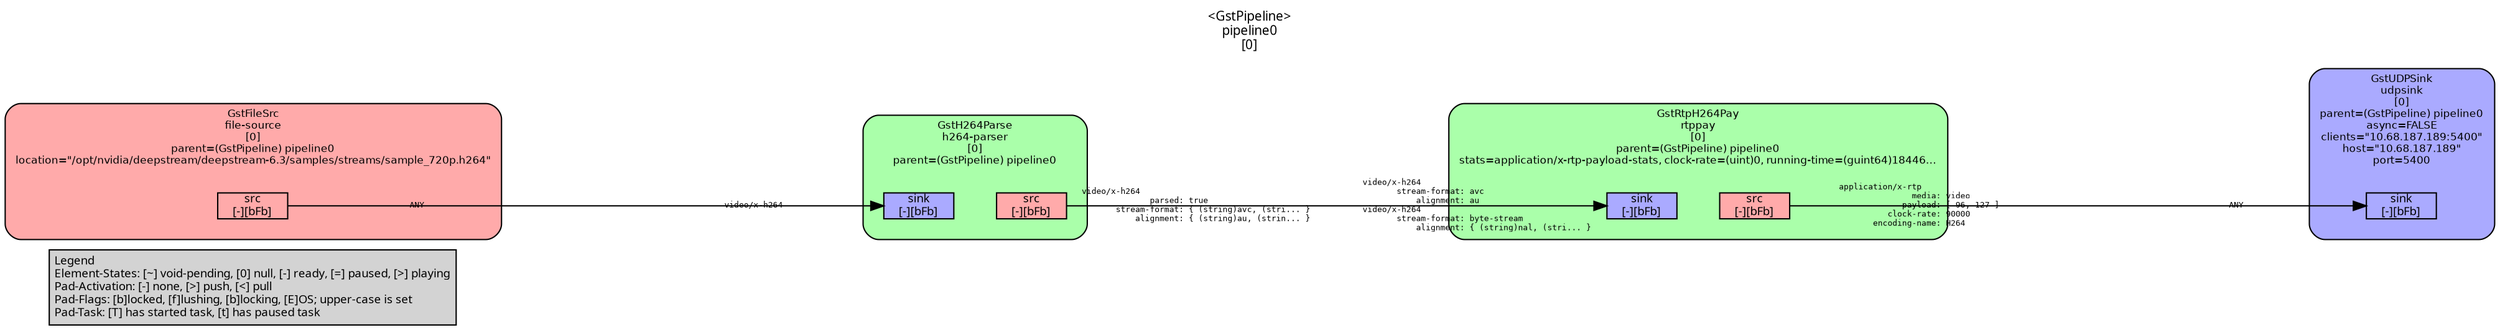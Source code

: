 digraph pipeline {
  rankdir=LR;
  fontname="sans";
  fontsize="10";
  labelloc=t;
  nodesep=.1;
  ranksep=.2;
  label="<GstPipeline>\npipeline0\n[0]";
  node [style="filled,rounded", shape=box, fontsize="9", fontname="sans", margin="0.0,0.0"];
  edge [labelfontsize="6", fontsize="9", fontname="monospace"];
  
  legend [
    pos="0,0!",
    margin="0.05,0.05",
    style="filled",
    label="Legend\lElement-States: [~] void-pending, [0] null, [-] ready, [=] paused, [>] playing\lPad-Activation: [-] none, [>] push, [<] pull\lPad-Flags: [b]locked, [f]lushing, [b]locking, [E]OS; upper-case is set\lPad-Task: [T] has started task, [t] has paused task\l",
  ];
  subgraph cluster_udpsink_0xeb2240 {
    fontname="Bitstream Vera Sans";
    fontsize="8";
    style="filled,rounded";
    color=black;
    label="GstUDPSink\nudpsink\n[0]\nparent=(GstPipeline) pipeline0\nasync=FALSE\nclients=\"10.68.187.189:5400\"\nhost=\"10.68.187.189\"\nport=5400";
    subgraph cluster_udpsink_0xeb2240_sink {
      label="";
      style="invis";
      udpsink_0xeb2240_sink_0xe96d80 [color=black, fillcolor="#aaaaff", label="sink\n[-][bFb]", height="0.2", style="filled,solid"];
    }

    fillcolor="#aaaaff";
  }

  subgraph cluster_rtppay_0xeaa0d0 {
    fontname="Bitstream Vera Sans";
    fontsize="8";
    style="filled,rounded";
    color=black;
    label="GstRtpH264Pay\nrtppay\n[0]\nparent=(GstPipeline) pipeline0\nstats=application/x-rtp-payload-stats, clock-rate=(uint)0, running-time=(guint64)18446…";
    subgraph cluster_rtppay_0xeaa0d0_sink {
      label="";
      style="invis";
      rtppay_0xeaa0d0_sink_0xe96b30 [color=black, fillcolor="#aaaaff", label="sink\n[-][bFb]", height="0.2", style="filled,solid"];
    }

    subgraph cluster_rtppay_0xeaa0d0_src {
      label="";
      style="invis";
      rtppay_0xeaa0d0_src_0xe968e0 [color=black, fillcolor="#ffaaaa", label="src\n[-][bFb]", height="0.2", style="filled,solid"];
    }

    rtppay_0xeaa0d0_sink_0xe96b30 -> rtppay_0xeaa0d0_src_0xe968e0 [style="invis"];
    fillcolor="#aaffaa";
  }

  rtppay_0xeaa0d0_src_0xe968e0 -> udpsink_0xeb2240_sink_0xe96d80 [labeldistance="10", labelangle="0", label="                                                  ", taillabel="application/x-rtp\l               media: video\l             payload: [ 96, 127 ]\l          clock-rate: 90000\l       encoding-name: H264\l", headlabel="ANY"]
  subgraph cluster_h264_parser_0xe9a1a0 {
    fontname="Bitstream Vera Sans";
    fontsize="8";
    style="filled,rounded";
    color=black;
    label="GstH264Parse\nh264-parser\n[0]\nparent=(GstPipeline) pipeline0";
    subgraph cluster_h264_parser_0xe9a1a0_sink {
      label="";
      style="invis";
      h264_parser_0xe9a1a0_sink_0xe96440 [color=black, fillcolor="#aaaaff", label="sink\n[-][bFb]", height="0.2", style="filled,solid"];
    }

    subgraph cluster_h264_parser_0xe9a1a0_src {
      label="";
      style="invis";
      h264_parser_0xe9a1a0_src_0xe96690 [color=black, fillcolor="#ffaaaa", label="src\n[-][bFb]", height="0.2", style="filled,solid"];
    }

    h264_parser_0xe9a1a0_sink_0xe96440 -> h264_parser_0xe9a1a0_src_0xe96690 [style="invis"];
    fillcolor="#aaffaa";
  }

  h264_parser_0xe9a1a0_src_0xe96690 -> rtppay_0xeaa0d0_sink_0xe96b30 [labeldistance="10", labelangle="0", label="                                                  ", taillabel="video/x-h264\l              parsed: true\l       stream-format: { (string)avc, (stri... }\l           alignment: { (string)au, (strin... }\l", headlabel="video/x-h264\l       stream-format: avc\l           alignment: au\lvideo/x-h264\l       stream-format: byte-stream\l           alignment: { (string)nal, (stri... }\l"]
  subgraph cluster_file_source_0xe94200 {
    fontname="Bitstream Vera Sans";
    fontsize="8";
    style="filled,rounded";
    color=black;
    label="GstFileSrc\nfile-source\n[0]\nparent=(GstPipeline) pipeline0\nlocation=\"/opt/nvidia/deepstream/deepstream-6.3/samples/streams/sample_720p.h264\"";
    subgraph cluster_file_source_0xe94200_src {
      label="";
      style="invis";
      file_source_0xe94200_src_0xe961f0 [color=black, fillcolor="#ffaaaa", label="src\n[-][bFb]", height="0.2", style="filled,solid"];
    }

    fillcolor="#ffaaaa";
  }

  file_source_0xe94200_src_0xe961f0 -> h264_parser_0xe9a1a0_sink_0xe96440 [labeldistance="10", labelangle="0", label="                                                  ", taillabel="ANY", headlabel="video/x-h264\l"]
}
